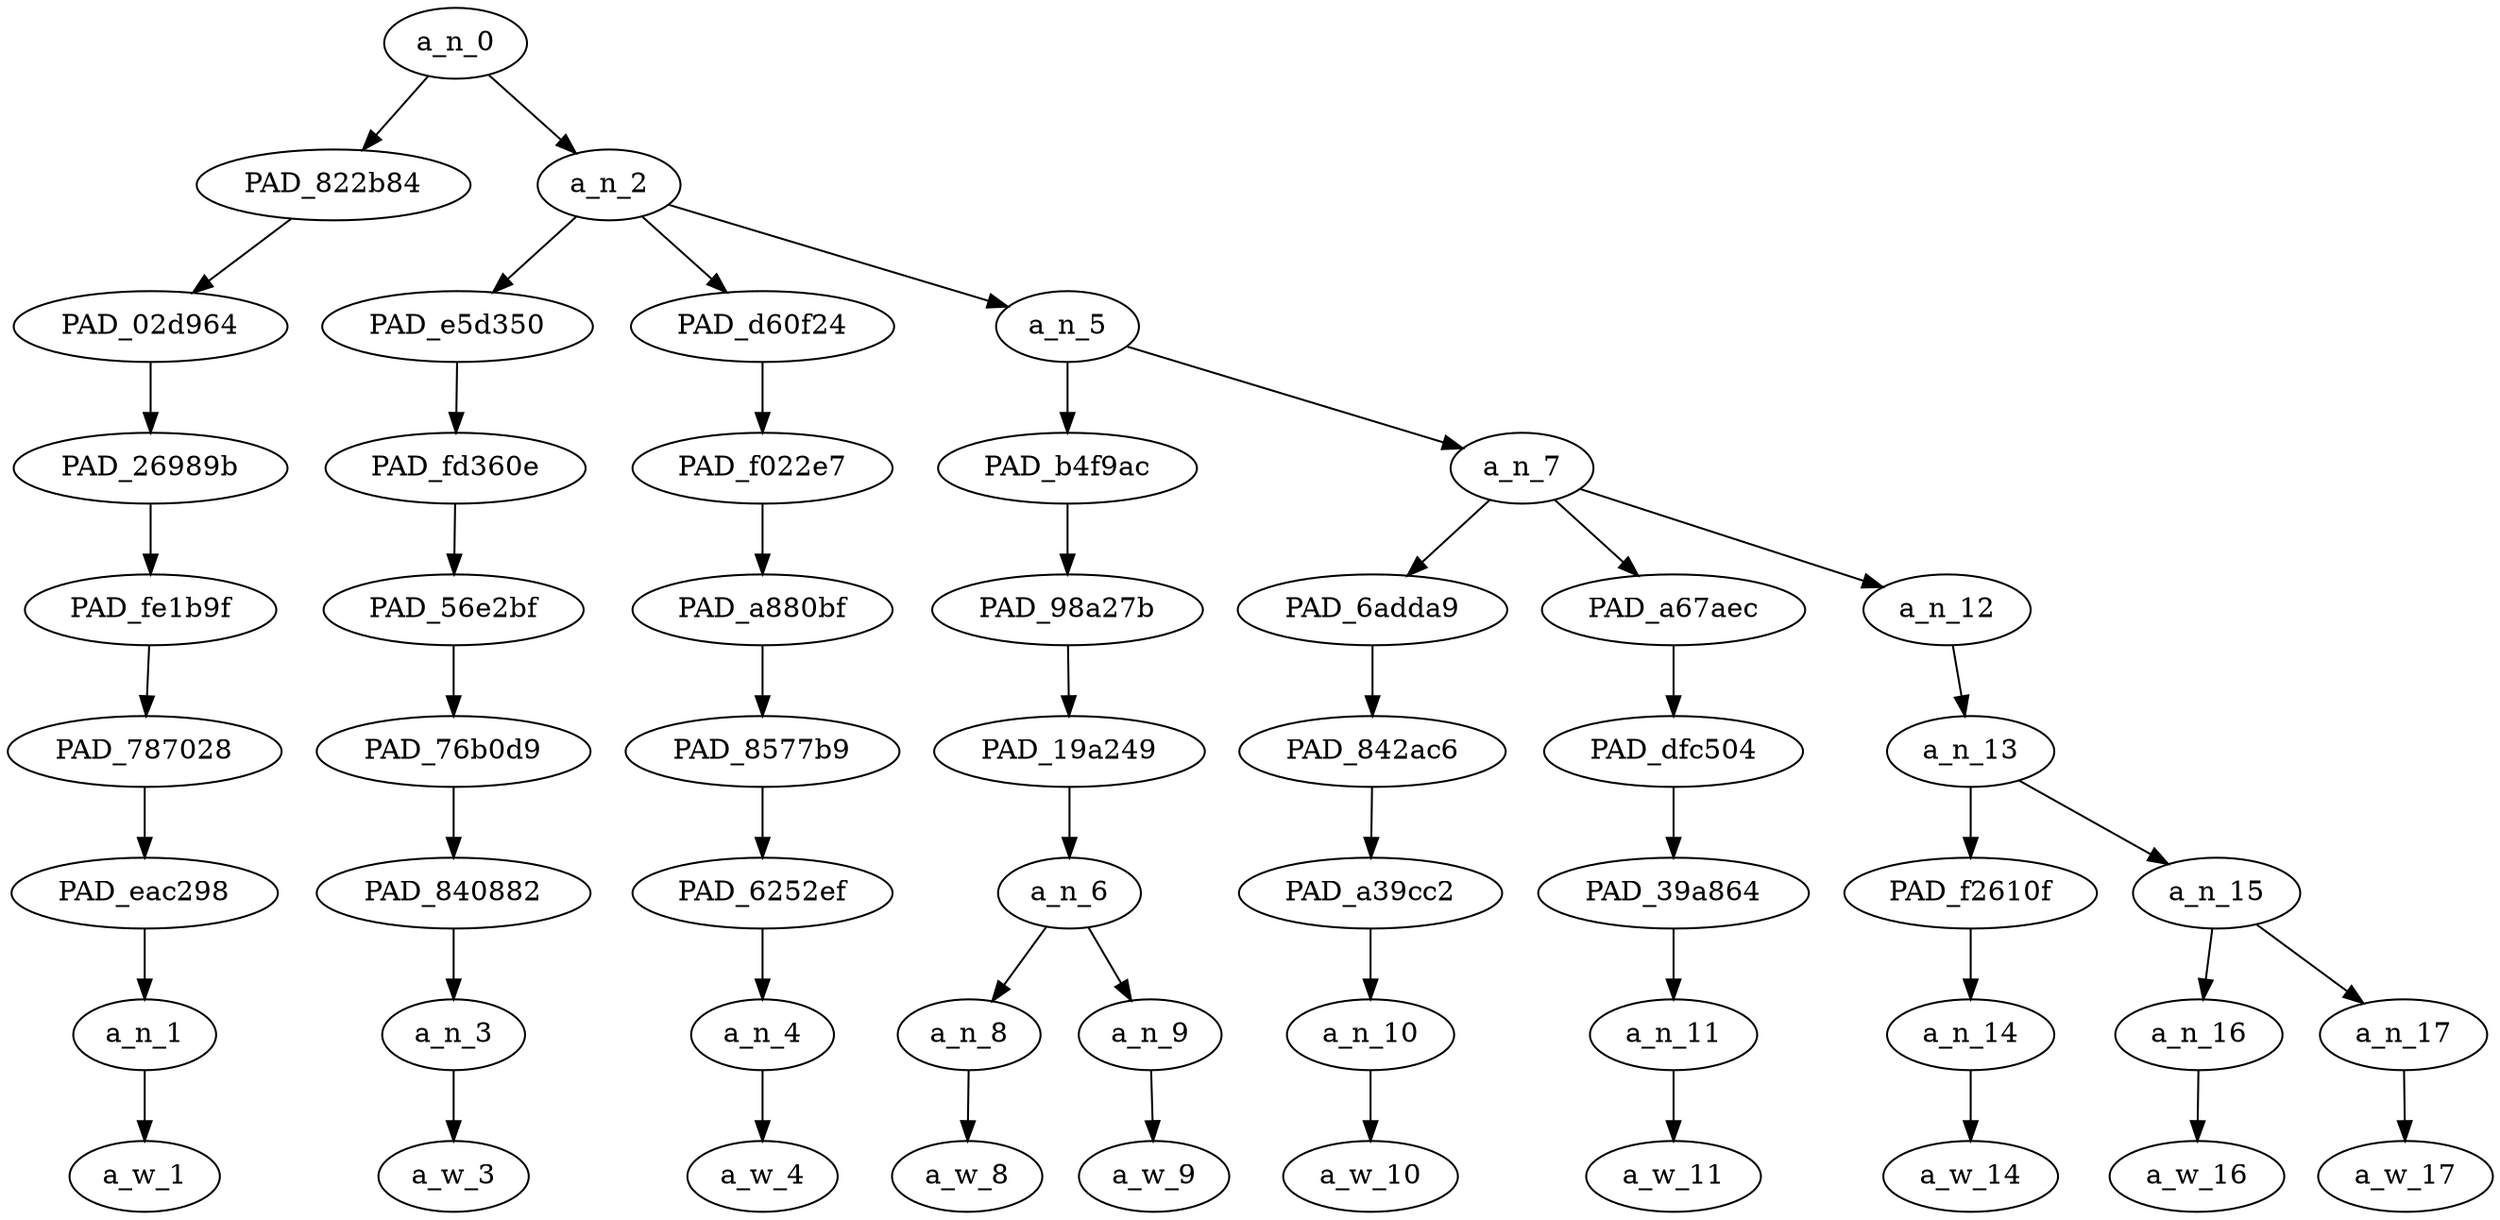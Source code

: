 strict digraph "" {
	a_n_0	[div_dir=1,
		index=0,
		level=8,
		pos="1.3125,8!",
		text_span="[0, 1, 2, 3, 4, 5, 6, 7, 8, 9]",
		value=1.00000000];
	PAD_822b84	[div_dir=1,
		index=0,
		level=7,
		pos="0.0,7!",
		text_span="[0]",
		value=0.09633355];
	a_n_0 -> PAD_822b84;
	a_n_2	[div_dir=1,
		index=1,
		level=7,
		pos="2.625,7!",
		text_span="[1, 2, 3, 4, 5, 6, 7, 8, 9]",
		value=0.90354046];
	a_n_0 -> a_n_2;
	PAD_02d964	[div_dir=1,
		index=0,
		level=6,
		pos="0.0,6!",
		text_span="[0]",
		value=0.09633355];
	PAD_822b84 -> PAD_02d964;
	PAD_26989b	[div_dir=1,
		index=0,
		level=5,
		pos="0.0,5!",
		text_span="[0]",
		value=0.09633355];
	PAD_02d964 -> PAD_26989b;
	PAD_fe1b9f	[div_dir=1,
		index=0,
		level=4,
		pos="0.0,4!",
		text_span="[0]",
		value=0.09633355];
	PAD_26989b -> PAD_fe1b9f;
	PAD_787028	[div_dir=1,
		index=0,
		level=3,
		pos="0.0,3!",
		text_span="[0]",
		value=0.09633355];
	PAD_fe1b9f -> PAD_787028;
	PAD_eac298	[div_dir=1,
		index=0,
		level=2,
		pos="0.0,2!",
		text_span="[0]",
		value=0.09633355];
	PAD_787028 -> PAD_eac298;
	a_n_1	[div_dir=1,
		index=0,
		level=1,
		pos="0.0,1!",
		text_span="[0]",
		value=0.09633355];
	PAD_eac298 -> a_n_1;
	a_w_1	[div_dir=0,
		index=0,
		level=0,
		pos="0,0!",
		text_span="[0]",
		value=cheating];
	a_n_1 -> a_w_1;
	PAD_e5d350	[div_dir=1,
		index=1,
		level=6,
		pos="1.0,6!",
		text_span="[1]",
		value=0.03904887];
	a_n_2 -> PAD_e5d350;
	PAD_d60f24	[div_dir=1,
		index=2,
		level=6,
		pos="2.0,6!",
		text_span="[2]",
		value=0.03383544];
	a_n_2 -> PAD_d60f24;
	a_n_5	[div_dir=-1,
		index=3,
		level=6,
		pos="4.875,6!",
		text_span="[3, 4, 5, 6, 7, 8, 9]",
		value=0.83060483];
	a_n_2 -> a_n_5;
	PAD_fd360e	[div_dir=1,
		index=1,
		level=5,
		pos="1.0,5!",
		text_span="[1]",
		value=0.03904887];
	PAD_e5d350 -> PAD_fd360e;
	PAD_56e2bf	[div_dir=1,
		index=1,
		level=4,
		pos="1.0,4!",
		text_span="[1]",
		value=0.03904887];
	PAD_fd360e -> PAD_56e2bf;
	PAD_76b0d9	[div_dir=1,
		index=1,
		level=3,
		pos="1.0,3!",
		text_span="[1]",
		value=0.03904887];
	PAD_56e2bf -> PAD_76b0d9;
	PAD_840882	[div_dir=1,
		index=1,
		level=2,
		pos="1.0,2!",
		text_span="[1]",
		value=0.03904887];
	PAD_76b0d9 -> PAD_840882;
	a_n_3	[div_dir=1,
		index=1,
		level=1,
		pos="1.0,1!",
		text_span="[1]",
		value=0.03904887];
	PAD_840882 -> a_n_3;
	a_w_3	[div_dir=0,
		index=1,
		level=0,
		pos="1,0!",
		text_span="[1]",
		value=is];
	a_n_3 -> a_w_3;
	PAD_f022e7	[div_dir=1,
		index=2,
		level=5,
		pos="2.0,5!",
		text_span="[2]",
		value=0.03383544];
	PAD_d60f24 -> PAD_f022e7;
	PAD_a880bf	[div_dir=1,
		index=2,
		level=4,
		pos="2.0,4!",
		text_span="[2]",
		value=0.03383544];
	PAD_f022e7 -> PAD_a880bf;
	PAD_8577b9	[div_dir=1,
		index=2,
		level=3,
		pos="2.0,3!",
		text_span="[2]",
		value=0.03383544];
	PAD_a880bf -> PAD_8577b9;
	PAD_6252ef	[div_dir=1,
		index=2,
		level=2,
		pos="2.0,2!",
		text_span="[2]",
		value=0.03383544];
	PAD_8577b9 -> PAD_6252ef;
	a_n_4	[div_dir=1,
		index=2,
		level=1,
		pos="2.0,1!",
		text_span="[2]",
		value=0.03383544];
	PAD_6252ef -> a_n_4;
	a_w_4	[div_dir=0,
		index=2,
		level=0,
		pos="2,0!",
		text_span="[2]",
		value=not];
	a_n_4 -> a_w_4;
	PAD_b4f9ac	[div_dir=1,
		index=3,
		level=5,
		pos="3.5,5!",
		text_span="[3, 4]",
		value=0.14487730];
	a_n_5 -> PAD_b4f9ac;
	a_n_7	[div_dir=-1,
		index=4,
		level=5,
		pos="6.25,5!",
		text_span="[5, 6, 7, 8, 9]",
		value=0.68571943];
	a_n_5 -> a_n_7;
	PAD_98a27b	[div_dir=1,
		index=3,
		level=4,
		pos="3.5,4!",
		text_span="[3, 4]",
		value=0.14487730];
	PAD_b4f9ac -> PAD_98a27b;
	PAD_19a249	[div_dir=1,
		index=3,
		level=3,
		pos="3.5,3!",
		text_span="[3, 4]",
		value=0.14487730];
	PAD_98a27b -> PAD_19a249;
	a_n_6	[div_dir=1,
		index=3,
		level=2,
		pos="3.5,2!",
		text_span="[3, 4]",
		value=0.14487730];
	PAD_19a249 -> a_n_6;
	a_n_8	[div_dir=1,
		index=3,
		level=1,
		pos="3.0,1!",
		text_span="[3]",
		value=0.04228982];
	a_n_6 -> a_n_8;
	a_n_9	[div_dir=1,
		index=4,
		level=1,
		pos="4.0,1!",
		text_span="[4]",
		value=0.10209339];
	a_n_6 -> a_n_9;
	a_w_8	[div_dir=0,
		index=3,
		level=0,
		pos="3,0!",
		text_span="[3]",
		value=the];
	a_n_8 -> a_w_8;
	a_w_9	[div_dir=0,
		index=4,
		level=0,
		pos="4,0!",
		text_span="[4]",
		value=wave];
	a_n_9 -> a_w_9;
	PAD_6adda9	[div_dir=-1,
		index=4,
		level=4,
		pos="5.0,4!",
		text_span="[5]",
		value=0.07200787];
	a_n_7 -> PAD_6adda9;
	PAD_a67aec	[div_dir=1,
		index=5,
		level=4,
		pos="6.0,4!",
		text_span="[6]",
		value=0.04599389];
	a_n_7 -> PAD_a67aec;
	a_n_12	[div_dir=-1,
		index=6,
		level=4,
		pos="7.75,4!",
		text_span="[7, 8, 9]",
		value=0.56744889];
	a_n_7 -> a_n_12;
	PAD_842ac6	[div_dir=-1,
		index=4,
		level=3,
		pos="5.0,3!",
		text_span="[5]",
		value=0.07200787];
	PAD_6adda9 -> PAD_842ac6;
	PAD_a39cc2	[div_dir=-1,
		index=4,
		level=2,
		pos="5.0,2!",
		text_span="[5]",
		value=0.07200787];
	PAD_842ac6 -> PAD_a39cc2;
	a_n_10	[div_dir=-1,
		index=5,
		level=1,
		pos="5.0,1!",
		text_span="[5]",
		value=0.07200787];
	PAD_a39cc2 -> a_n_10;
	a_w_10	[div_dir=0,
		index=5,
		level=0,
		pos="5,0!",
		text_span="[5]",
		value=grow];
	a_n_10 -> a_w_10;
	PAD_dfc504	[div_dir=1,
		index=5,
		level=3,
		pos="6.0,3!",
		text_span="[6]",
		value=0.04599389];
	PAD_a67aec -> PAD_dfc504;
	PAD_39a864	[div_dir=1,
		index=5,
		level=2,
		pos="6.0,2!",
		text_span="[6]",
		value=0.04599389];
	PAD_dfc504 -> PAD_39a864;
	a_n_11	[div_dir=1,
		index=6,
		level=1,
		pos="6.0,1!",
		text_span="[6]",
		value=0.04599389];
	PAD_39a864 -> a_n_11;
	a_w_11	[div_dir=0,
		index=6,
		level=0,
		pos="6,0!",
		text_span="[6]",
		value=up];
	a_n_11 -> a_w_11;
	a_n_13	[div_dir=-1,
		index=6,
		level=3,
		pos="7.75,3!",
		text_span="[7, 8, 9]",
		value=0.56721728];
	a_n_12 -> a_n_13;
	PAD_f2610f	[div_dir=-1,
		index=6,
		level=2,
		pos="7.0,2!",
		text_span="[7]",
		value=0.06122290];
	a_n_13 -> PAD_f2610f;
	a_n_15	[div_dir=-1,
		index=7,
		level=2,
		pos="8.5,2!",
		text_span="[8, 9]",
		value=0.50576276];
	a_n_13 -> a_n_15;
	a_n_14	[div_dir=-1,
		index=7,
		level=1,
		pos="7.0,1!",
		text_span="[7]",
		value=0.06122290];
	PAD_f2610f -> a_n_14;
	a_w_14	[div_dir=0,
		index=7,
		level=0,
		pos="7,0!",
		text_span="[7]",
		value=you];
	a_n_14 -> a_w_14;
	a_n_16	[div_dir=1,
		index=8,
		level=1,
		pos="8.0,1!",
		text_span="[8]",
		value=0.20009996];
	a_n_15 -> a_n_16;
	a_n_17	[div_dir=-1,
		index=9,
		level=1,
		pos="9.0,1!",
		text_span="[9]",
		value=0.30551197];
	a_n_15 -> a_n_17;
	a_w_16	[div_dir=0,
		index=8,
		level=0,
		pos="8,0!",
		text_span="[8]",
		value=dumbass];
	a_n_16 -> a_w_16;
	a_w_17	[div_dir=0,
		index=9,
		level=0,
		pos="9,0!",
		text_span="[9]",
		value=nigga];
	a_n_17 -> a_w_17;
}
